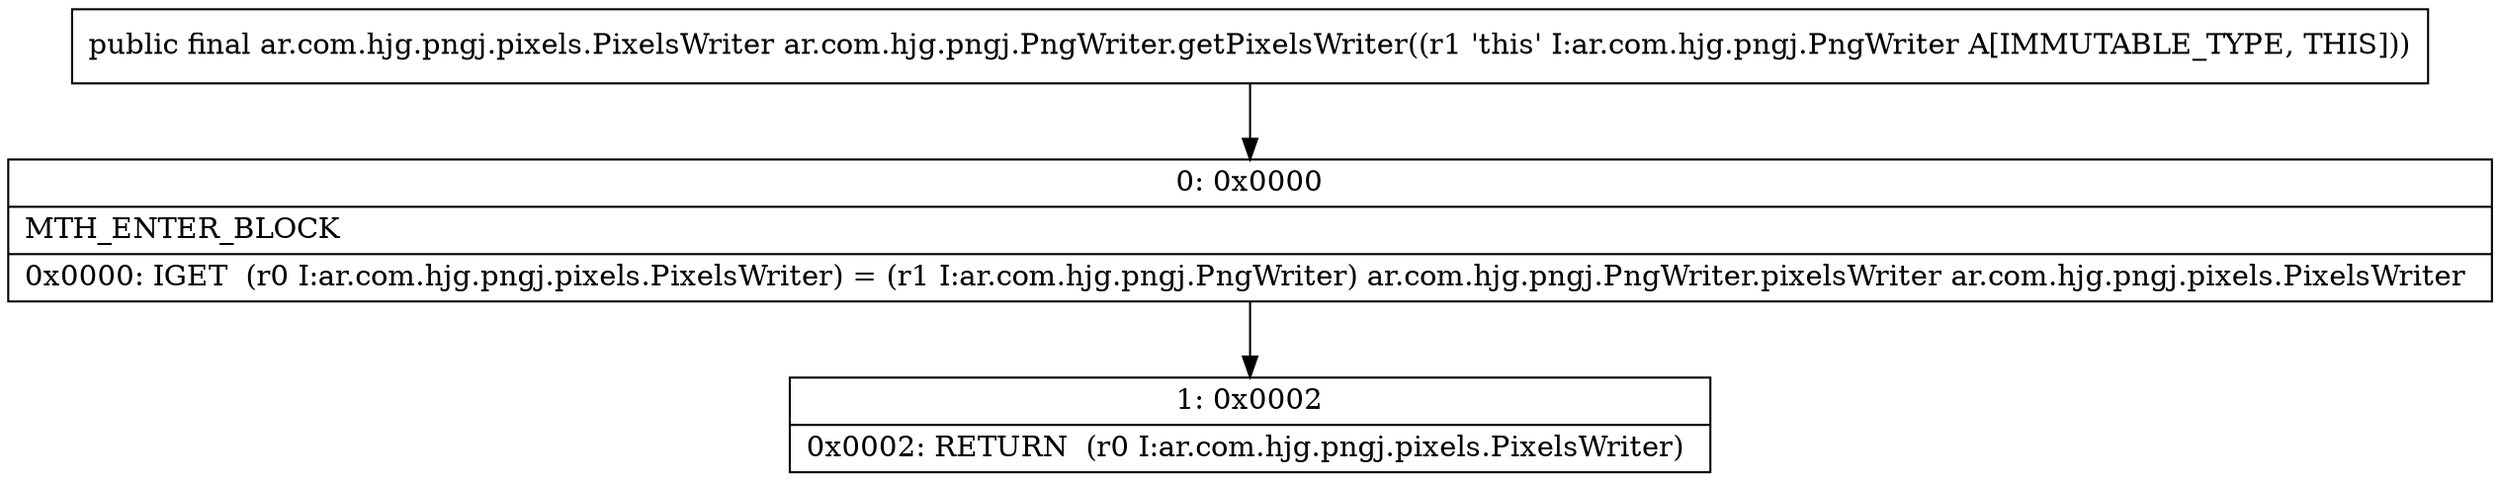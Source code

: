 digraph "CFG forar.com.hjg.pngj.PngWriter.getPixelsWriter()Lar\/com\/hjg\/pngj\/pixels\/PixelsWriter;" {
Node_0 [shape=record,label="{0\:\ 0x0000|MTH_ENTER_BLOCK\l|0x0000: IGET  (r0 I:ar.com.hjg.pngj.pixels.PixelsWriter) = (r1 I:ar.com.hjg.pngj.PngWriter) ar.com.hjg.pngj.PngWriter.pixelsWriter ar.com.hjg.pngj.pixels.PixelsWriter \l}"];
Node_1 [shape=record,label="{1\:\ 0x0002|0x0002: RETURN  (r0 I:ar.com.hjg.pngj.pixels.PixelsWriter) \l}"];
MethodNode[shape=record,label="{public final ar.com.hjg.pngj.pixels.PixelsWriter ar.com.hjg.pngj.PngWriter.getPixelsWriter((r1 'this' I:ar.com.hjg.pngj.PngWriter A[IMMUTABLE_TYPE, THIS])) }"];
MethodNode -> Node_0;
Node_0 -> Node_1;
}

